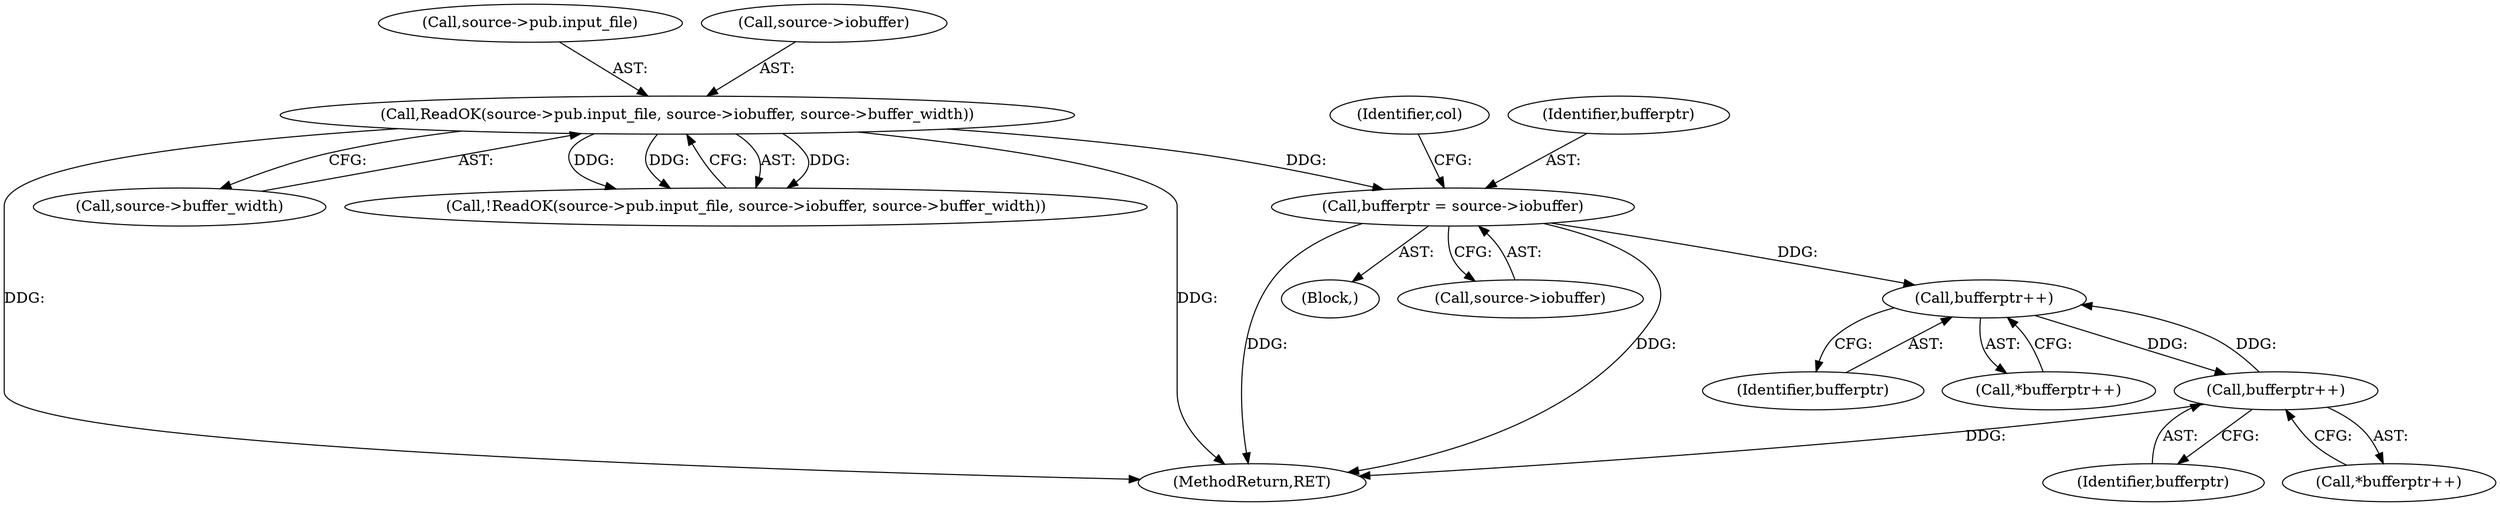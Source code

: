 digraph "0_libjpeg-turbo_9c78a04df4e44ef6487eee99c4258397f4fdca55_1@pointer" {
"1000152" [label="(Call,bufferptr = source->iobuffer)"];
"1000128" [label="(Call,ReadOK(source->pub.input_file, source->iobuffer, source->buffer_width))"];
"1000175" [label="(Call,bufferptr++)"];
"1000182" [label="(Call,bufferptr++)"];
"1000200" [label="(MethodReturn,RET)"];
"1000104" [label="(Block,)"];
"1000183" [label="(Identifier,bufferptr)"];
"1000182" [label="(Call,bufferptr++)"];
"1000181" [label="(Call,*bufferptr++)"];
"1000154" [label="(Call,source->iobuffer)"];
"1000175" [label="(Call,bufferptr++)"];
"1000137" [label="(Call,source->buffer_width)"];
"1000152" [label="(Call,bufferptr = source->iobuffer)"];
"1000127" [label="(Call,!ReadOK(source->pub.input_file, source->iobuffer, source->buffer_width))"];
"1000129" [label="(Call,source->pub.input_file)"];
"1000134" [label="(Call,source->iobuffer)"];
"1000174" [label="(Call,*bufferptr++)"];
"1000128" [label="(Call,ReadOK(source->pub.input_file, source->iobuffer, source->buffer_width))"];
"1000159" [label="(Identifier,col)"];
"1000176" [label="(Identifier,bufferptr)"];
"1000153" [label="(Identifier,bufferptr)"];
"1000152" -> "1000104"  [label="AST: "];
"1000152" -> "1000154"  [label="CFG: "];
"1000153" -> "1000152"  [label="AST: "];
"1000154" -> "1000152"  [label="AST: "];
"1000159" -> "1000152"  [label="CFG: "];
"1000152" -> "1000200"  [label="DDG: "];
"1000152" -> "1000200"  [label="DDG: "];
"1000128" -> "1000152"  [label="DDG: "];
"1000152" -> "1000175"  [label="DDG: "];
"1000128" -> "1000127"  [label="AST: "];
"1000128" -> "1000137"  [label="CFG: "];
"1000129" -> "1000128"  [label="AST: "];
"1000134" -> "1000128"  [label="AST: "];
"1000137" -> "1000128"  [label="AST: "];
"1000127" -> "1000128"  [label="CFG: "];
"1000128" -> "1000200"  [label="DDG: "];
"1000128" -> "1000200"  [label="DDG: "];
"1000128" -> "1000127"  [label="DDG: "];
"1000128" -> "1000127"  [label="DDG: "];
"1000128" -> "1000127"  [label="DDG: "];
"1000175" -> "1000174"  [label="AST: "];
"1000175" -> "1000176"  [label="CFG: "];
"1000176" -> "1000175"  [label="AST: "];
"1000174" -> "1000175"  [label="CFG: "];
"1000182" -> "1000175"  [label="DDG: "];
"1000175" -> "1000182"  [label="DDG: "];
"1000182" -> "1000181"  [label="AST: "];
"1000182" -> "1000183"  [label="CFG: "];
"1000183" -> "1000182"  [label="AST: "];
"1000181" -> "1000182"  [label="CFG: "];
"1000182" -> "1000200"  [label="DDG: "];
}
